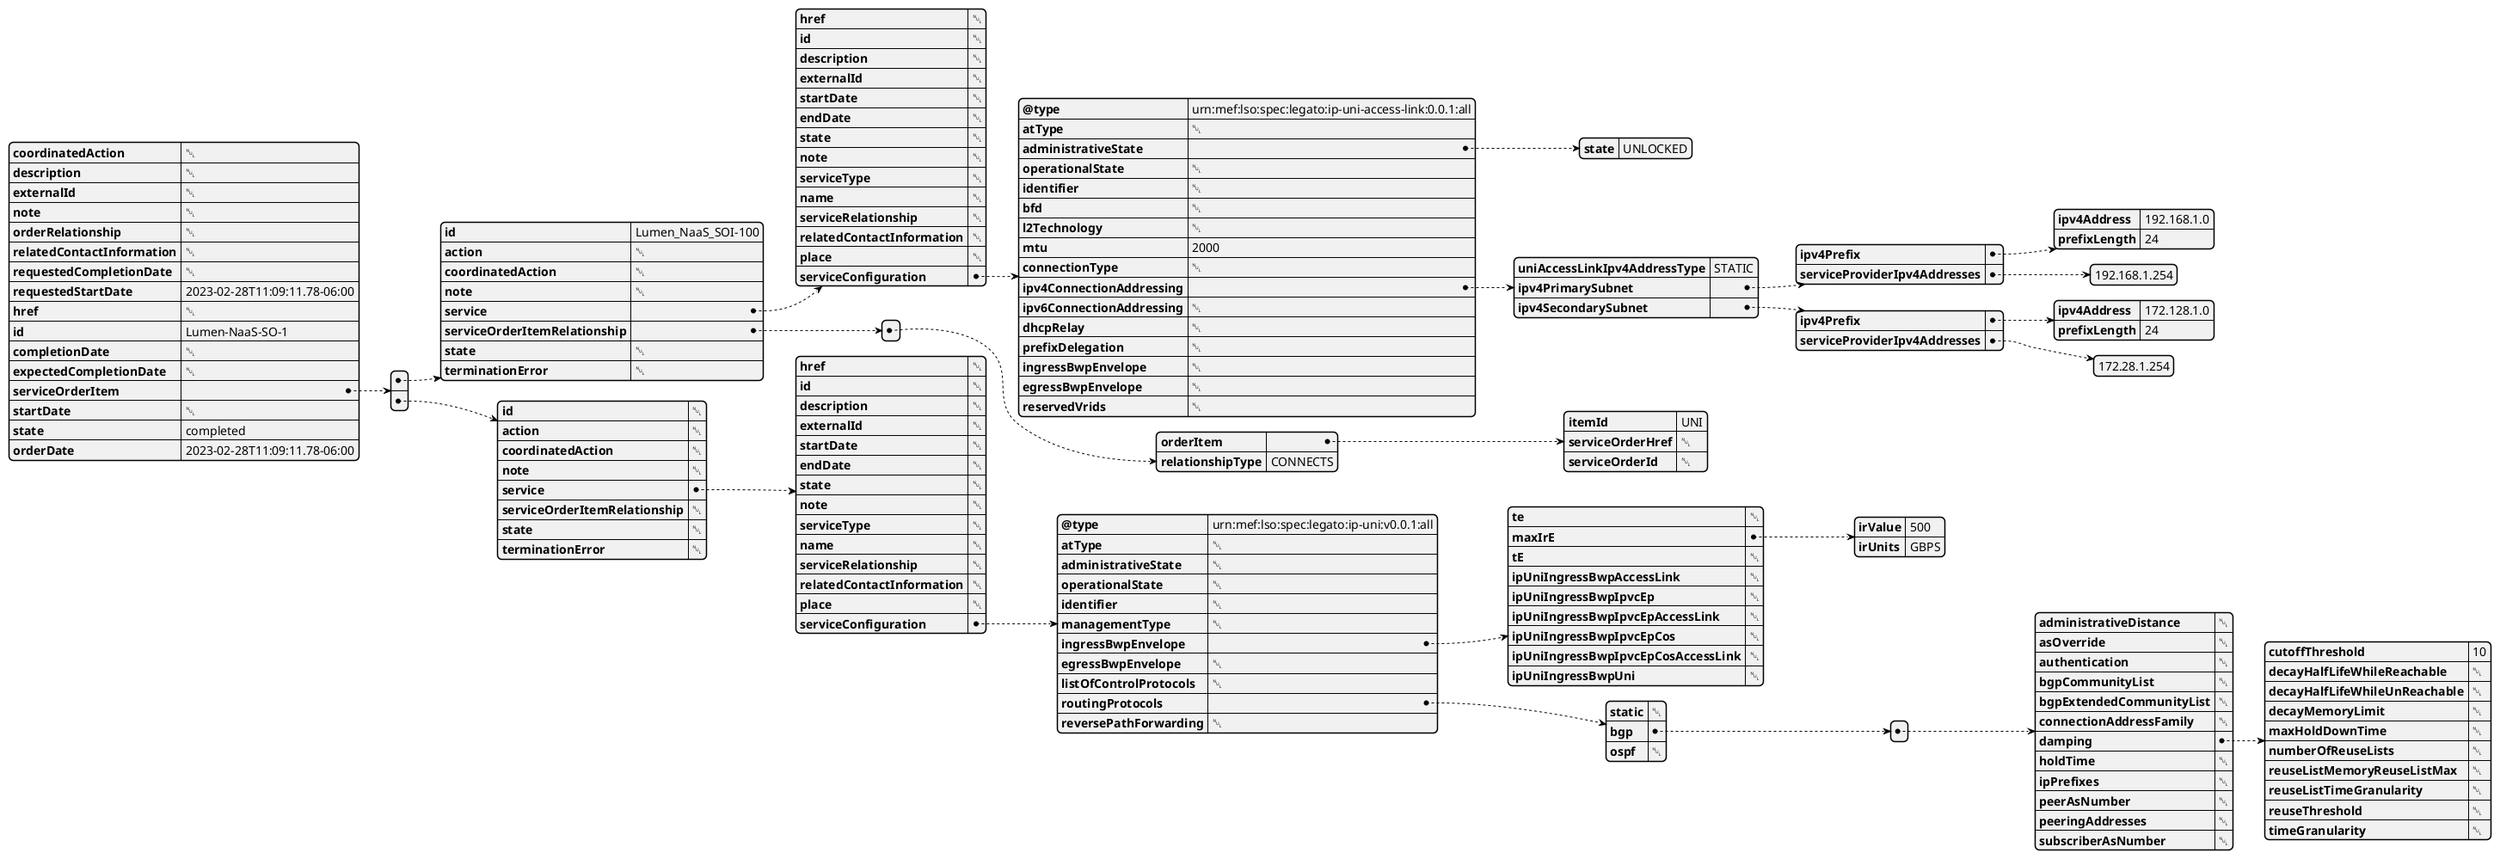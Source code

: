 @startjson
{
    "coordinatedAction": null,
    "description": null,
    "externalId": null,
    "note": null,
    "orderRelationship": null,
    "relatedContactInformation": null,
    "requestedCompletionDate": null,
    "requestedStartDate": "2023-02-28T11:09:11.78-06:00",
    "href": null,
    "id": "Lumen-NaaS-SO-1",
    "completionDate": null,
    "expectedCompletionDate": null,
    "serviceOrderItem": [
        {
            "id": "Lumen_NaaS_SOI-100",
            "action": null,
            "coordinatedAction": null,
            "note": null,
            "service": {
                "href": null,
                "id": null,
                "description": null,
                "externalId": null,
                "startDate": null,
                "endDate": null,
                "state": null,
                "note": null,
                "serviceType": null,
                "name": null,
                "serviceRelationship": null,
                "relatedContactInformation": null,
                "place": null,
                "serviceConfiguration": {
                    "@type": "urn:mef:lso:spec:legato:ip-uni-access-link:0.0.1:all",
                    "atType": null,
                    "administrativeState": {
                        "state": "UNLOCKED"
                    },
                    "operationalState": null,
                    "identifier": null,
                    "bfd": null,
                    "l2Technology": null,
                    "mtu": 2000,
                    "connectionType": null,
                    "ipv4ConnectionAddressing": {
                        "uniAccessLinkIpv4AddressType": "STATIC",
                        "ipv4PrimarySubnet": {
                            "ipv4Prefix": {
                                "ipv4Address": "192.168.1.0",
                                "prefixLength": 24
                            },
                            "serviceProviderIpv4Addresses": [
                                "192.168.1.254"
                            ]
                        },
                        "ipv4SecondarySubnet": {
                            "ipv4Prefix": {
                                "ipv4Address": "172.128.1.0",
                                "prefixLength": 24
                            },
                            "serviceProviderIpv4Addresses": [
                                "172.28.1.254"
                            ]
                        }
                    },
                    "ipv6ConnectionAddressing": null,
                    "dhcpRelay": null,
                    "prefixDelegation": null,
                    "ingressBwpEnvelope": null,
                    "egressBwpEnvelope": null,
                    "reservedVrids": null
                }
            },
            "serviceOrderItemRelationship": [
                {
                    "orderItem": {
                        "itemId": "UNI",
                        "serviceOrderHref": null,
                        "serviceOrderId": null
                    },
                    "relationshipType": "CONNECTS"
                }
            ],
            "state": null,
            "terminationError": null
        },
        {
            "id": null,
            "action": null,
            "coordinatedAction": null,
            "note": null,
            "service": {
                "href": null,
                "id": null,
                "description": null,
                "externalId": null,
                "startDate": null,
                "endDate": null,
                "state": null,
                "note": null,
                "serviceType": null,
                "name": null,
                "serviceRelationship": null,
                "relatedContactInformation": null,
                "place": null,
                "serviceConfiguration": {
                    "@type": "urn:mef:lso:spec:legato:ip-uni:v0.0.1:all",
                    "atType": null,
                    "administrativeState": null,
                    "operationalState": null,
                    "identifier": null,
                    "managementType": null,
                    "ingressBwpEnvelope": {
                        "te": null,
                        "maxIrE": {
                            "irValue": 500,
                            "irUnits": "GBPS"
                        },
                        "tE": null,
                        "ipUniIngressBwpAccessLink": null,
                        "ipUniIngressBwpIpvcEp": null,
                        "ipUniIngressBwpIpvcEpAccessLink": null,
                        "ipUniIngressBwpIpvcEpCos": null,
                        "ipUniIngressBwpIpvcEpCosAccessLink": null,
                        "ipUniIngressBwpUni": null
                    },
                    "egressBwpEnvelope": null,
                    "listOfControlProtocols": null,
                    "routingProtocols": {
                        "static": null,
                        "bgp": [
                            {
                                "administrativeDistance": null,
                                "asOverride": null,
                                "authentication": null,
                                "bgpCommunityList": null,
                                "bgpExtendedCommunityList": null,
                                "connectionAddressFamily": null,
                                "damping": {
                                    "cutoffThreshold": 10,
                                    "decayHalfLifeWhileReachable": null,
                                    "decayHalfLifeWhileUnReachable": null,
                                    "decayMemoryLimit": null,
                                    "maxHoldDownTime": null,
                                    "numberOfReuseLists": null,
                                    "reuseListMemoryReuseListMax": null,
                                    "reuseListTimeGranularity": null,
                                    "reuseThreshold": null,
                                    "timeGranularity": null
                                },
                                "holdTime": null,
                                "ipPrefixes": null,
                                "peerAsNumber": null,
                                "peeringAddresses": null,
                                "subscriberAsNumber": null
                            }
                        ],
                        "ospf": null
                    },
                    "reversePathForwarding": null
                }
            },
            "serviceOrderItemRelationship": null,
            "state": null,
            "terminationError": null
        }
    ],
    "startDate": null,
    "state": "completed",
    "orderDate": "2023-02-28T11:09:11.78-06:00"
}
@endjson
